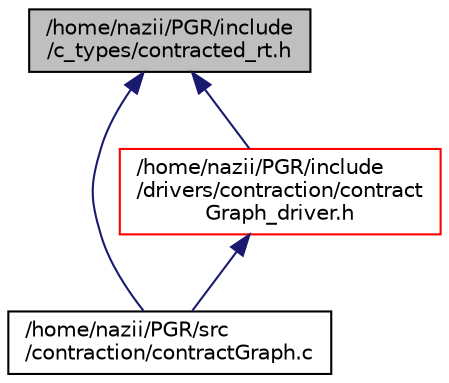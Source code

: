 digraph "/home/nazii/PGR/include/c_types/contracted_rt.h"
{
  edge [fontname="Helvetica",fontsize="10",labelfontname="Helvetica",labelfontsize="10"];
  node [fontname="Helvetica",fontsize="10",shape=record];
  Node4 [label="/home/nazii/PGR/include\l/c_types/contracted_rt.h",height=0.2,width=0.4,color="black", fillcolor="grey75", style="filled", fontcolor="black"];
  Node4 -> Node5 [dir="back",color="midnightblue",fontsize="10",style="solid",fontname="Helvetica"];
  Node5 [label="/home/nazii/PGR/src\l/contraction/contractGraph.c",height=0.2,width=0.4,color="black", fillcolor="white", style="filled",URL="$contractGraph_8c.html"];
  Node4 -> Node6 [dir="back",color="midnightblue",fontsize="10",style="solid",fontname="Helvetica"];
  Node6 [label="/home/nazii/PGR/include\l/drivers/contraction/contract\lGraph_driver.h",height=0.2,width=0.4,color="red", fillcolor="white", style="filled",URL="$contractGraph__driver_8h.html"];
  Node6 -> Node5 [dir="back",color="midnightblue",fontsize="10",style="solid",fontname="Helvetica"];
}
